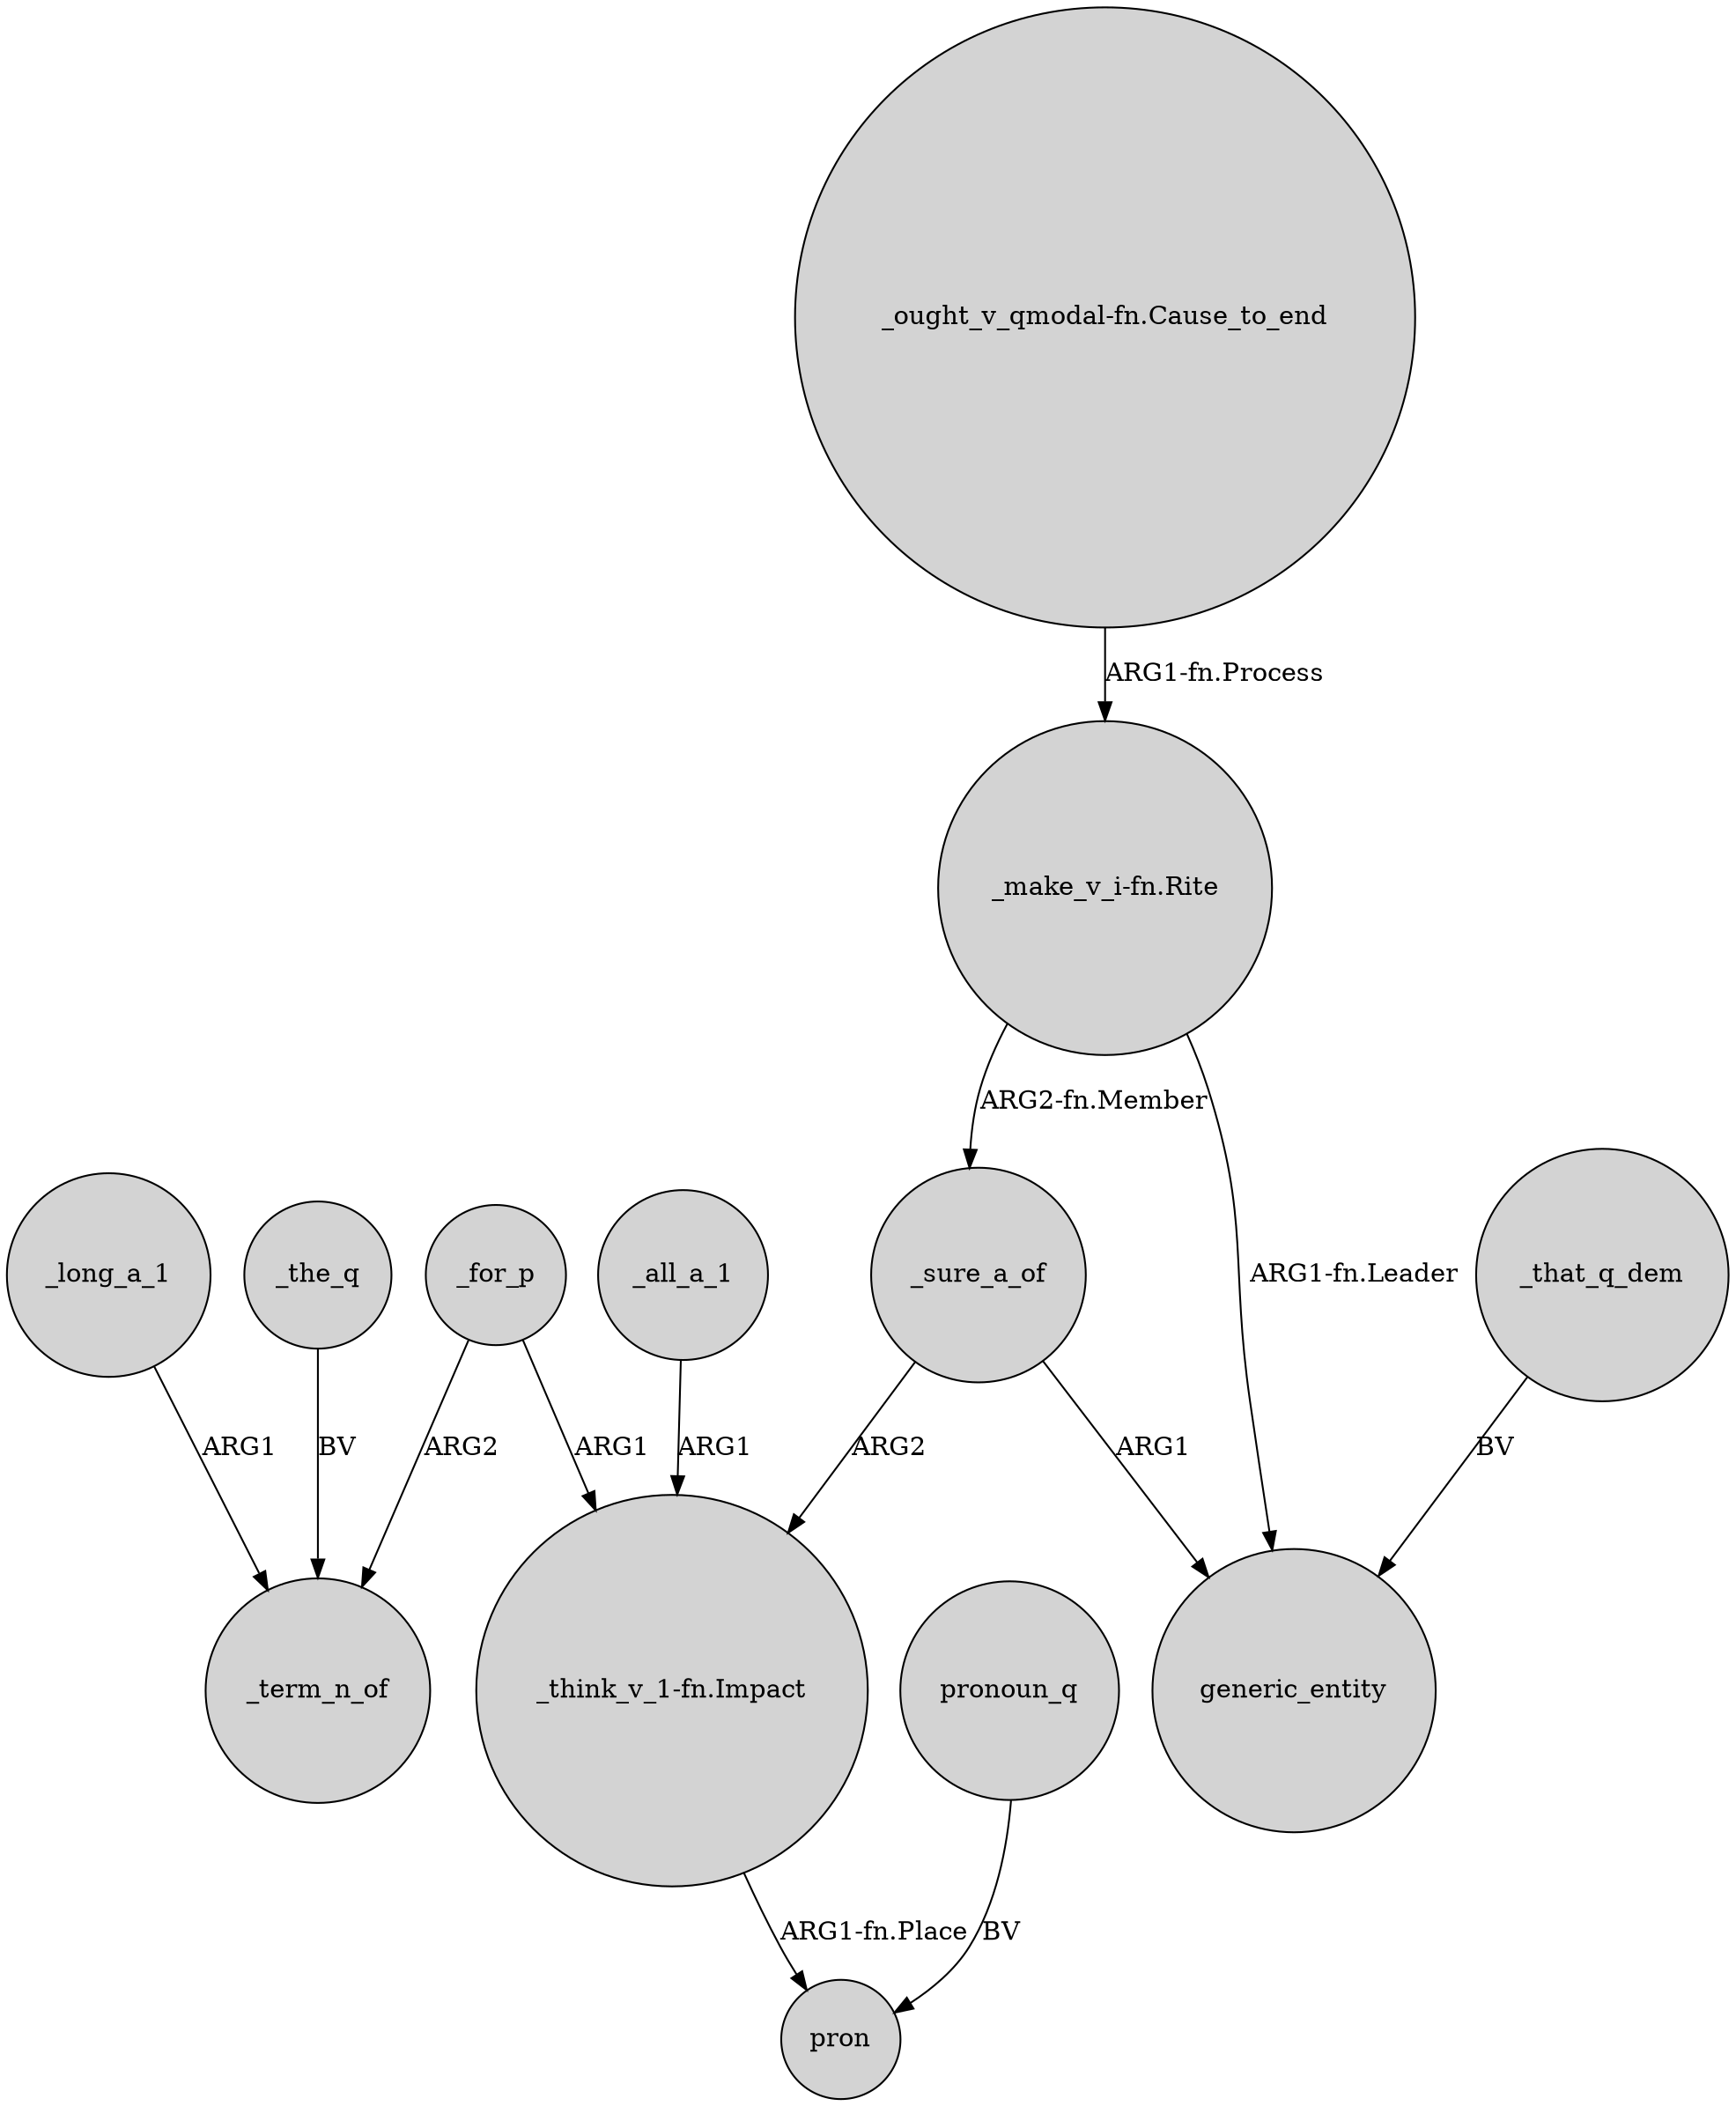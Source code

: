 digraph {
	node [shape=circle style=filled]
	_long_a_1 -> _term_n_of [label=ARG1]
	_sure_a_of -> "_think_v_1-fn.Impact" [label=ARG2]
	_the_q -> _term_n_of [label=BV]
	"_make_v_i-fn.Rite" -> generic_entity [label="ARG1-fn.Leader"]
	_that_q_dem -> generic_entity [label=BV]
	_for_p -> _term_n_of [label=ARG2]
	_sure_a_of -> generic_entity [label=ARG1]
	"_think_v_1-fn.Impact" -> pron [label="ARG1-fn.Place"]
	_all_a_1 -> "_think_v_1-fn.Impact" [label=ARG1]
	_for_p -> "_think_v_1-fn.Impact" [label=ARG1]
	"_make_v_i-fn.Rite" -> _sure_a_of [label="ARG2-fn.Member"]
	pronoun_q -> pron [label=BV]
	"_ought_v_qmodal-fn.Cause_to_end" -> "_make_v_i-fn.Rite" [label="ARG1-fn.Process"]
}
